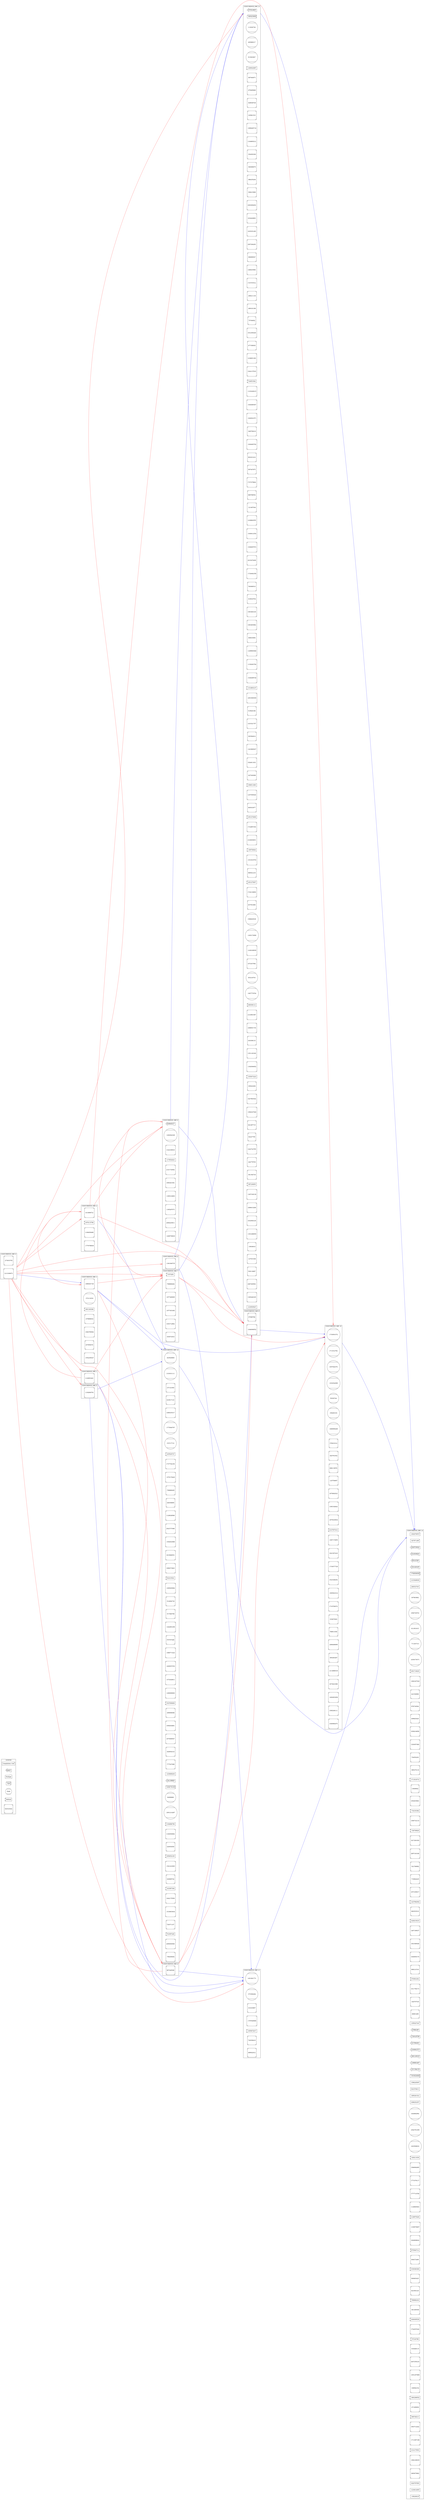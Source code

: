 digraph G {
    compound = true;
    rankdir = "LR";
    nodesep= 0.5;
    ranksep =  10;
    subgraph "cluster_-1" {
        color=black;

        Compilation_Unit [shape="note"] Import [shape="lpromoter"] Package [shape="folder"] Type [shape="box3d"] Field [shape="Mcircle"] Method [shape="component"] Instruction [shape="Msquare"]

        label = "LEGEND";
    }
// Color on nodes
// NODE [style=filled, fillcolor=red]

// Shape on nodes
// NODE [shape="tripleoctagon"]
    "-1002576972" [shape="note"]
    "1975519655" [shape="lpromoter"]
    "1636645377" [shape="lpromoter"]
    "-695423858" [shape="box3d"]
    "113930736" [shape="Mcircle"]
    "405989317" [shape="Mcircle"]
    "913943847" [shape="Mcircle"]
    "-1492944349" [shape="Mcircle"]
    "-1260022667" [shape="component"]
    "-867640071" [shape="Msquare"]
    "-679495660" [shape="Msquare"]
    "-829638728" [shape="Msquare"]
    "145961533" [shape="Msquare"]
    "-1999265718" [shape="Msquare"]
    "1164865212" [shape="Msquare"]
    "-554505309" [shape="Msquare"]
    "-560089075" [shape="Msquare"]
    "-986255204" [shape="Msquare"]
    "-508215990" [shape="Msquare"]
    "2063006452" [shape="Msquare"]
    "1634426801" [shape="Msquare"]
    "1635351283" [shape="Msquare"]
    "2007284291" [shape="Msquare"]
    "396899547" [shape="Msquare"]
    "1466435981" [shape="Msquare"]
    "1747578721" [shape="Msquare"]
    "-499211130" [shape="Msquare"]
    "-499181308" [shape="Msquare"]
    "75706952" [shape="Msquare"]
    "1912300240" [shape="Msquare"]
    "477358930" [shape="Msquare"]
    "1238651393" [shape="Msquare"]
    "1042137919" [shape="Msquare"]
    "724651944" [shape="component"]
    "-1103249215" [shape="Msquare"]
    "-1926489367" [shape="Msquare"]
    "-1640041971" [shape="Msquare"]
    "-949709219" [shape="Msquare"]
    "-1928495782" [shape="Msquare"]
    "863431414" [shape="Msquare"]
    "587047875" [shape="Msquare"]
    "1727279842" [shape="Msquare"]
    "688788554" [shape="Msquare"]
    "-121467044" [shape="Msquare"]
    "1438862555" [shape="Msquare"]
    "-1049412354" [shape="Msquare"]
    "-1048487872" [shape="Msquare"]
    "2015470209" [shape="Msquare"]
    "-1720462358" [shape="Msquare"]
    "760089510" [shape="Msquare"]
    "-619618704" [shape="Msquare"]
    "1063464140" [shape="Msquare"]
    "1063493962" [shape="Msquare"]
    "-908035991" [shape="Msquare"]
    "-1299983948" [shape="Msquare"]
    "-1150283794" [shape="Msquare"]
    "1324190916" [shape="Msquare"]
    "-1528298726" [shape="Msquare"]
    "-1314804147" [shape="component"]
    "-2001983939" [shape="Msquare"]
    "519920186" [shape="Msquare"]
    "1433321707" [shape="Msquare"]
    "383564614" [shape="Msquare"]
    "-1423860027" [shape="Msquare"]
    "1924611831" [shape="Msquare"]
    "-627545099" [shape="Msquare"]
    "1396511683" [shape="component"]
    "1257056526" [shape="Msquare"]
    "965933977" [shape="Msquare"]
    "1451274046" [shape="component"]
    "1722887254" [shape="Msquare"]
    "2140454931" [shape="Msquare"]
    "-1176544421" [shape="component"]
    "2141734562" [shape="Msquare"]
    "1965261581" [shape="Msquare"]
    "-1395316893" [shape="Msquare"]
    "-1395287071" [shape="Msquare"]
    "71674281" [shape="component"]
    "-798888484" [shape="Msquare"]
    "-1977480905" [shape="Msquare"]
    "-1977451083" [shape="Msquare"]
    "-109750644" [shape="component"]
    "-1031816793" [shape="Msquare"]
    "969541219" [shape="Msquare"]
    "1451275007" [shape="component"]
    "1720139850" [shape="Msquare"]
    "837551890" [shape="Msquare"]
    "-827871280" [shape="note"]
    "-2029730042" [shape="lpromoter"]
    "1014530624" [shape="lpromoter"]
    "-89141548" [shape="lpromoter"]
    "1351325195" [shape="lpromoter"]
    "-1708509056" [shape="box3d"]
    "1315049939" [shape="rectangle"]
    "260533745" [shape="rectangle"]
    "307803862" [shape="Mcircle"]
    "1956736703" [shape="Mcircle"]
    "-825929865" [shape="Mcircle"]
    "1333031111" [shape="Mcircle"]
    "811951915" [shape="Mcircle"]
    "-711447313" [shape="Mcircle"]
    "-2039176371" [shape="Mcircle"]
    "-1730591572" [shape="Mcircle"]
    "1711612792" [shape="Mcircle"]
    "1007944376" [shape="Mcircle"]
    "-1032542090" [shape="Mcircle"]
    "55250744" [shape="Mcircle"]
    "-356493191" [shape="Mcircle"]
    "-1869990269" [shape="Mcircle"]
    "1451991773" [shape="Mcircle"]
    "-573506284" [shape="Mcircle"]
    "1586645038" [shape="Mcircle"]
    "-1293174569" [shape="Mcircle"]
    "1651718025" [shape="component"]
    "-1692347520" [shape="Msquare"]
    "421536990" [shape="Msquare"]
    "978730594" [shape="Msquare"]
    "409825420" [shape="Msquare"]
    "1838216656" [shape="Msquare"]
    "1320457484" [shape="Msquare"]
    "-704552201" [shape="Msquare"]
    "-985270116" [shape="Msquare"]
    "-1713018731" [shape="component"]
    "13849842" [shape="Msquare"]
    "1052635661" [shape="Msquare"]
    "-734191992" [shape="component"]
    "1590732133" [shape="Msquare"]
    "157141950" [shape="Msquare"]
    "1120853261" [shape="Msquare"]
    "2084425811" [shape="Msquare"]
    "378033314" [shape="Msquare"]
    "-820791052" [shape="Msquare"]
    "696115878" [shape="Msquare"]
    "-125756997" [shape="Msquare"]
    "1875692523" [shape="Msquare"]
    "1365192824" [shape="Msquare"]
    "-2078325834" [shape="Msquare"]
    "867440548" [shape="Msquare"]
    "1452712862" [shape="Msquare"]
    "-728706820" [shape="component"]
    "1617281930" [shape="Msquare"]
    "2097163166" [shape="Msquare"]
    "-521768982" [shape="Msquare"]
    "-719844225" [shape="Msquare"]
    "1673190017" [shape="Msquare"]
    "-1227962002" [shape="component"]
    "660353519" [shape="Msquare"]
    "619517133" [shape="Msquare"]
    "-273933705" [shape="Msquare"]
    "331819907" [shape="Msquare"]
    "97989786" [shape="Msquare"]
    "-1438169939" [shape="Msquare"]
    "1428219233" [shape="component"]
    "1467189037" [shape="Msquare"]
    "1501569549" [shape="Msquare"]
    "1040650170" [shape="Msquare"]
    "668121516" [shape="Msquare"]
    "370591454" [shape="component"]
    "1011756173" [shape="Msquare"]
    "1480435317" [shape="Msquare"]
    "1213180873" [shape="Msquare"]
    "-1787649080" [shape="Msquare"]
    "-1046098552" [shape="Msquare"]
    "1672437861" [shape="Msquare"]
    "-344707535" [shape="Msquare"]
    "-80801485" [shape="Msquare"]
    "-1395427241" [shape="note"]
    "-27984166" [shape="lpromoter"]
    "-1729125796" [shape="lpromoter"]
    "1317594391" [shape="lpromoter"]
    "-2104941573" [shape="lpromoter"]
    "-1681129318" [shape="lpromoter"]
    "-1199691487" [shape="lpromoter"]
    "-1571780178" [shape="lpromoter"]
    "-1919020858" [shape="box3d"]
    "-1596245097" [shape="rectangle"]
    "923370813" [shape="rectangle"]
    "-1895261521" [shape="rectangle"]
    "1098252357" [shape="rectangle"]
    "-1775940797" [shape="Mcircle"]
    "1444862992" [shape="Mcircle"]
    "370717715" [shape="Mcircle"]
    "-2042761458" [shape="Mcircle"]
    "1203506816" [shape="Mcircle"]
    "853218703" [shape="Mcircle"]
    "-1907779792" [shape="Mcircle"]
    "408306112" [shape="component"]
    "2143961967" [shape="Msquare"]
    "1698051735" [shape="Msquare"]
    "-529211639" [shape="component"]
    "1596992695" [shape="Msquare"]
    "1773378117" [shape="Msquare"]
    "1777714769" [shape="Msquare"]
    "-1149805061" [shape="Msquare"]
    "-435520727" [shape="component"]
    "1737704159" [shape="Msquare"]
    "-1570176420" [shape="Msquare"]
    "-799889265" [shape="Msquare"]
    "349358895" [shape="Msquare"]
    "1128028568" [shape="Msquare"]
    "1414886721" [shape="Msquare"]
    "-1889291720" [shape="Msquare"]
    "2022737466" [shape="Msquare"]
    "1128975426" [shape="component"]
    "-1338576607" [shape="Msquare"]
    "1826808624" [shape="Msquare"]
    "-1504043980" [shape="Msquare"]
    "1815666551" [shape="Msquare"]
    "1898373843" [shape="Msquare"]
    "636398133" [shape="Msquare"]
    "1351145160" [shape="Msquare"]
    "-1392560652" [shape="Msquare"]
    "532315541" [shape="component"]
    "-1095005992" [shape="Msquare"]
    "-514094730" [shape="Msquare"]
    "-517484780" [shape="Msquare"]
    "875064712" [shape="component"]
    "809272489" [shape="Msquare"]
    "-1555073223" [shape="component"]
    "169422264" [shape="Msquare"]
    "1627983544" [shape="Msquare"]
    "-1994327040" [shape="Msquare"]
    "641497715" [shape="Msquare"]
    "-930572933" [shape="Msquare"]
    "-1408759630" [shape="Msquare"]
    "82227700" [shape="Msquare"]
    "1539360360" [shape="component"]
    "848483425" [shape="Msquare"]
    "821854120" [shape="Msquare"]
    "-1442891458" [shape="Msquare"]
    "570707408" [shape="Msquare"]
    "-1989771023" [shape="Msquare"]
    "1422722785" [shape="Msquare"]
    "-442778763" [shape="Msquare"]
    "-941362724" [shape="Msquare"]
    "799868236" [shape="component"]
    "-661490508" [shape="Msquare"]
    "1646406528" [shape="component"]
    "1754557636" [shape="Msquare"]
    "-587236955" [shape="component"]
    "-1267329136" [shape="Msquare"]
    "1899015299" [shape="Msquare"]
    "1632564120" [shape="Msquare"]
    "-57234788" [shape="component"]
    "-818448115" [shape="Msquare"]
    "2047255218" [shape="Msquare"]
    "-1051257889" [shape="Msquare"]
    "-166562152" [shape="Msquare"]
    "-1605870793" [shape="Msquare"]
    "-1572026811" [shape="Msquare"]
    "-1490696963" [shape="Msquare"]
    "-1572026811" [shape="Msquare"]
    "-1490696963" [shape="Msquare"]
    "-1301488050" [shape="Msquare"]
    "-19936910" [shape="Msquare"]
    "-127915166" [shape="Msquare"]
    "-19936910" [shape="Msquare"]
    "-127915166" [shape="Msquare"]
    "1527858608" [shape="component"]
    "-499096088" [shape="Msquare"]
    "1956454881" [shape="Msquare"]
    "-1963296552" [shape="component"]
    "-471490602" [shape="Msquare"]
    "398749213" [shape="component"]
    "1903712242" [shape="Msquare"]
    "-1711697198" [shape="Msquare"]
    "2127557414" [shape="component"]
    "-1067174955" [shape="Msquare"]
    "1921507418" [shape="Msquare"]
    "-1730577729" [shape="Msquare"]
    "1523348254" [shape="Msquare"]
    "-1905943314" [shape="Msquare"]
    "1716790074" [shape="Msquare"]
    "-535675091" [shape="Msquare"]
    "788913356" [shape="Msquare"]
    "-2066486995" [shape="Msquare"]
    "-665283267" [shape="Msquare"]
    "-2114868318" [shape="Msquare"]
    "1873623398" [shape="Msquare"]
    "-1693653058" [shape="Msquare"]
    "1585206111" [shape="Msquare"]
    "1040984475" [shape="Msquare"]
    "-1655672017" [shape="component"]
    "728358419" [shape="Msquare"]
    "-1192800791" [shape="Msquare"]
    "-1361949735" [shape="Msquare"]
    "489922012" [shape="Msquare"]
    "1314175503" [shape="component"]
    "-1992169035" [shape="Msquare"]
    "1865675862" [shape="Msquare"]
    "1875069547" [shape="Msquare"]
    "-929054310" [shape="Msquare"]
    "-777527098" [shape="Msquare"]
    "538116687" [shape="Msquare"]
    "2067409561" [shape="Msquare"]
    "1365446165" [shape="Msquare"]
    "1620797850" [shape="rectangle"]
    "-1230614855" [shape="rectangle"]
    "-1230680203" [shape="rectangle"]
    "-1230505627" [shape="rectangle"]
    "-108249419" [shape="note"]
    "1341196663" [shape="lpromoter"]
    "1438174130" [shape="box3d"]
    "92698680" [shape="Mcircle"]
    "-2001214287" [shape="Mcircle"]
    "-372112032" [shape="Mcircle"]
    "1164886796" [shape="component"]
    "1184500684" [shape="Msquare"]
    "320054500" [shape="Msquare"]
    "1959052165" [shape="component"]
    "-1541223083" [shape="Msquare"]
    "320689744" [shape="Msquare"]
    "1801340366" [shape="component"]
    "-479686834" [shape="Msquare"]
    "-1062785062" [shape="Msquare"]
    "257859476" [shape="Msquare"]
    "-432587364" [shape="component"]
    "1642175558" [shape="Msquare"]
    "-1519653934" [shape="Msquare"]
    "-1552259327" [shape="Msquare"]
    "729371107" [shape="Msquare"]
    "1676115796" [shape="component"]
    "1168459488" [shape="Msquare"]
    "-1776798838" [shape="Msquare"]
    "741897428" [shape="component"]
    "2090000560" [shape="Msquare"]
    "-786208492" [shape="Msquare"]
    subgraph "cluster_0" {
        color=black;
        node [style=filled,color=white];
        "1213180873"; "-273933705";
        label = "COOCURENCE_GRP_0";
    }
    subgraph "cluster_1" {
        color=black;
        node [style=filled,color=white];
        "1120853261";
        label = "COOCURENCE_GRP_1";
    }
    subgraph "cluster_2" {
        color=black;
        node [style=filled,color=white];
        "1414886721"; "1676115796"; "1168459488"; "-1776798838";
        label = "COOCURENCE_GRP_2";
    }
    subgraph "cluster_3" {
        color=black;
        node [style=filled,color=white];
        "-1889291720"; "-372112032"; "-1552259327"; "1801340366"; "-479686834"; "-1062785062"; "257859476";
        label = "COOCURENCE_GRP_3";
    }
    subgraph "cluster_4" {
        color=black;
        node [style=filled,color=white];
        "867440548";
        label = "COOCURENCE_GRP_4";
    }
    subgraph "cluster_5" {
        color=black;
        node [style=filled,color=white];
        "-1192800791";
        label = "COOCURENCE_GRP_5";
    }
    subgraph "cluster_6" {
        color=black;
        node [style=filled,color=white];
        "1636645377"; "-1492944349"; "1324190916"; "-1176544421"; "2141734562"; "1965261581"; "-1395316893"; "-1395287071"; "2084425811"; "-1408759630";
        label = "COOCURENCE_GRP_6";
    }
    subgraph "cluster_7" {
        color=black;
        node [style=filled,color=white];
        "71674281"; "-798888484"; "-1977480905"; "-1977451083"; "1452712862"; "-930572933";
        label = "COOCURENCE_GRP_7";
    }
    subgraph "cluster_8" {
        color=black;
        node [style=filled,color=white];
        "-1361949735";
        label = "COOCURENCE_GRP_8";
    }
    subgraph "cluster_9" {
        color=black;
        node [style=filled,color=white];
        "-1046098552"; "97989786";
        label = "COOCURENCE_GRP_9";
    }
    subgraph "cluster_10" {
        color=black;
        node [style=filled,color=white];
        "-1730591572"; "1711612792"; "1007944376"; "-1032542090"; "55250744"; "-356493191"; "-1869990269"; "378033314"; "-820791052"; "696115878"; "-125756997"; "1875692523"; "1365192824"; "-2078325834"; "2127557414"; "-1067174955"; "1921507418"; "-1730577729"; "1523348254"; "-1905943314"; "1716790074"; "-535675091"; "788913356"; "-2066486995"; "-665283267"; "-2114868318"; "1873623398"; "-1693653058"; "1585206111"; "1040984475";
        label = "COOCURENCE_GRP_10";
    }
    subgraph "cluster_11" {
        color=black;
        node [style=filled,color=white];
        "1451991773"; "-573506284"; "-1787649080"; "331819907"; "-1655672017"; "728358419"; "489922012";
        label = "COOCURENCE_GRP_11";
    }
    subgraph "cluster_12" {
        color=black;
        node [style=filled,color=white];
        "-825929865"; "1333031111"; "157141950"; "1480435317"; "619517133"; "-1775940797"; "370717715"; "-1605870793"; "-1572026811"; "-1490696963"; "-1504043980"; "1815666551"; "1898373843"; "-1442891458"; "570707408"; "-1989771023"; "1875069547"; "-929054310"; "-777527098"; "-435520727"; "1737704159"; "-1570176420"; "-799889265"; "349358895"; "1128028568"; "2022737466"; "532315541"; "-1095005992"; "-514094730"; "-517484780"; "1527858608"; "-499096088"; "1956454881"; "-1230680203"; "1341196663"; "1438174130"; "92698680"; "-2001214287"; "-432587364"; "1642175558"; "-1519653934"; "729371107"; "741897428"; "2090000560"; "-786208492"; "1164886796"; "1184500684"; "320054500"; "1959052165"; "-1541223083"; "320689744";
        label = "COOCURENCE_GRP_12";
    }
    subgraph "cluster_13" {
        color=black;
        node [style=filled,color=white];
        "1975519655"; "-695423858"; "113930736"; "405989317"; "913943847"; "724651944"; "-1103249215"; "-1926489367"; "-1640041971"; "-949709219"; "-1928495782"; "863431414"; "587047875"; "1727279842"; "688788554"; "-121467044"; "1438862555"; "-1049412354"; "-1048487872"; "2015470209"; "-1720462358"; "760089510"; "-619618704"; "1063464140"; "1063493962"; "-908035991"; "-1299983948"; "-1150283794"; "-1528298726"; "-1314804147"; "-2001983939"; "519920186"; "1433321707"; "383564614"; "-1423860027"; "1924611831"; "-627545099"; "-1260022667"; "-867640071"; "-679495660"; "-829638728"; "145961533"; "-1999265718"; "1164865212"; "-554505309"; "-560089075"; "-986255204"; "-508215990"; "2063006452"; "1634426801"; "1635351283"; "2007284291"; "396899547"; "1466435981"; "1747578721"; "-499211130"; "-499181308"; "75706952"; "1912300240"; "477358930"; "1238651393"; "1042137919"; "1451274046"; "1722887254"; "2140454931"; "1451275007"; "1720139850"; "837551890"; "-109750644"; "-1031816793"; "969541219"; "1396511683"; "1257056526"; "965933977"; "1586645038"; "-1293174569"; "1672437861"; "-1438169939"; "853218703"; "-1907779792"; "-1301488050"; "-19936910"; "-127915166"; "636398133"; "1351145160"; "-1392560652"; "1422722785"; "-442778763"; "-941362724"; "538116687"; "2067409561"; "1365446165"; "-1555073223"; "169422264"; "1627983544"; "-1994327040"; "641497715"; "82227700"; "-587236955"; "-1267329136"; "1899015299"; "1632564120"; "408306112"; "2143961967"; "1698051735"; "-1230505627";
        label = "COOCURENCE_GRP_13";
    }
    subgraph "cluster_14" {
        color=black;
        node [style=filled,color=white];
        "-1002576972"; "-827871280"; "-2029730042"; "1014530624"; "-89141548"; "1351325195"; "-1708509056"; "1315049939"; "260533745"; "307803862"; "1956736703"; "811951915"; "-711447313"; "-2039176371"; "-734191992"; "1590732133"; "1428219233"; "1467189037"; "1501569549"; "1040650170"; "668121516"; "370591454"; "1011756173"; "-344707535"; "-80801485"; "-1227962002"; "660353519"; "-728706820"; "1617281930"; "2097163166"; "-521768982"; "-719844225"; "1673190017"; "1651718025"; "-1692347520"; "421536990"; "978730594"; "409825420"; "1838216656"; "1320457484"; "-704552201"; "-985270116"; "-1713018731"; "13849842"; "1052635661"; "-1395427241"; "-27984166"; "-1729125796"; "1317594391"; "-2104941573"; "-1681129318"; "-1199691487"; "-1571780178"; "-1919020858"; "-1596245097"; "923370813"; "-1895261521"; "1098252357"; "1444862992"; "-2042761458"; "1203506816"; "-529211639"; "1596992695"; "1773378117"; "1777714769"; "-1149805061"; "398749213"; "1903712242"; "-1711697198"; "-57234788"; "-818448115"; "2047255218"; "-1051257889"; "-166562152"; "-1963296552"; "-471490602"; "875064712"; "809272489"; "1646406528"; "1754557636"; "1128975426"; "-1338576607"; "1826808624"; "1539360360"; "848483425"; "821854120"; "1314175503"; "-1992169035"; "1865675862"; "799868236"; "-661490508"; "1620797850"; "-1230614855"; "-108249419";
        label = "COOCURENCE_GRP_14";
    }
    "1213180873" -> "-1889291720" [ ltail = cluster_0; lhead = cluster_3; color="blue"]
    "1213180873" -> "1120853261" [ ltail = cluster_0; lhead = cluster_1; arrowhead=normalicurvecurve; color="red";]
    "1213180873" -> "1414886721" [ ltail = cluster_0; lhead = cluster_2; arrowhead=normalicurvecurve; color="red";]
    "1213180873" -> "867440548" [ ltail = cluster_0; lhead = cluster_4; arrowhead=normalicurvecurve; color="red";]
    "1213180873" -> "-1192800791" [ ltail = cluster_0; lhead = cluster_5; arrowhead=normalicurvecurve; color="red";]
    "1213180873" -> "1636645377" [ ltail = cluster_0; lhead = cluster_6; arrowhead=normalicurvecurve; color="red";]
    "1213180873" -> "71674281" [ ltail = cluster_0; lhead = cluster_7; arrowhead=normalicurvecurve; color="red";]
    "1213180873" -> "-1361949735" [ ltail = cluster_0; lhead = cluster_8; arrowhead=normalicurvecurve; color="red";]
    "1213180873" -> "-1046098552" [ ltail = cluster_0; lhead = cluster_9; arrowhead=normalicurvecurve; color="red";]
    "1213180873" -> "1451991773" [ ltail = cluster_0; lhead = cluster_11; arrowhead=normalicurvecurve; color="red";]
    "1213180873" -> "1975519655" [ ltail = cluster_0; lhead = cluster_13; arrowhead=normalicurvecurve; color="red";]
    "1120853261" -> "-1046098552" [ ltail = cluster_1; lhead = cluster_9; color="blue"]
    "1120853261" -> "1451991773" [ ltail = cluster_1; lhead = cluster_11; color="blue"]
    "1120853261" -> "1414886721" [ ltail = cluster_1; lhead = cluster_2; arrowhead=normalicurvecurve; color="red";]
    "1120853261" -> "867440548" [ ltail = cluster_1; lhead = cluster_4; arrowhead=normalicurvecurve; color="red";]
    "1120853261" -> "71674281" [ ltail = cluster_1; lhead = cluster_7; arrowhead=normalicurvecurve; color="red";]
    "1414886721" -> "-825929865" [ ltail = cluster_2; lhead = cluster_12; color="blue"]
    "1414886721" -> "-1889291720" [ ltail = cluster_2; lhead = cluster_3; arrowhead=normalicurvecurve; color="red";]
    "1414886721" -> "1636645377" [ ltail = cluster_2; lhead = cluster_6; arrowhead=normalicurvecurve; color="red";]
    "1414886721" -> "-1046098552" [ ltail = cluster_2; lhead = cluster_9; arrowhead=normalicurvecurve; color="red";]
    "1414886721" -> "-1730591572" [ ltail = cluster_2; lhead = cluster_10; arrowhead=normalicurvecurve; color="red";]
    "-1889291720" -> "-1730591572" [ ltail = cluster_3; lhead = cluster_10; color="blue"]
    "-1889291720" -> "-825929865" [ ltail = cluster_3; lhead = cluster_12; color="blue"]
    "-1889291720" -> "867440548" [ ltail = cluster_3; lhead = cluster_4; arrowhead=normalicurvecurve; color="red";]
    "-1889291720" -> "71674281" [ ltail = cluster_3; lhead = cluster_7; arrowhead=normalicurvecurve; color="red";]
    "867440548" -> "1451991773" [ ltail = cluster_4; lhead = cluster_11; color="blue"]
    "867440548" -> "1636645377" [ ltail = cluster_4; lhead = cluster_6; arrowhead=normalicurvecurve; color="red";]
    "867440548" -> "-1046098552" [ ltail = cluster_4; lhead = cluster_9; arrowhead=normalicurvecurve; color="red";]
    "867440548" -> "-1730591572" [ ltail = cluster_4; lhead = cluster_10; arrowhead=normalicurvecurve; color="red";]
    "-1192800791" -> "1451991773" [ ltail = cluster_5; lhead = cluster_11; color="blue"]
    "-1192800791" -> "-825929865" [ ltail = cluster_5; lhead = cluster_12; color="blue"]
    "1636645377" -> "-1046098552" [ ltail = cluster_6; lhead = cluster_9; color="blue"]
    "1636645377" -> "1975519655" [ ltail = cluster_6; lhead = cluster_13; color="blue"]
    "1636645377" -> "71674281" [ ltail = cluster_6; lhead = cluster_7; arrowhead=normalicurvecurve; color="red";]
    "71674281" -> "1975519655" [ ltail = cluster_7; lhead = cluster_13; color="blue"]
    "71674281" -> "-1046098552" [ ltail = cluster_7; lhead = cluster_9; arrowhead=normalicurvecurve; color="red";]
    "71674281" -> "-1730591572" [ ltail = cluster_7; lhead = cluster_10; arrowhead=normalicurvecurve; color="red";]
    "-1361949735" -> "1451991773" [ ltail = cluster_8; lhead = cluster_11; color="blue"]
    "-1361949735" -> "1975519655" [ ltail = cluster_8; lhead = cluster_13; color="blue"]
    "-1046098552" -> "-1730591572" [ ltail = cluster_9; lhead = cluster_10; color="blue"]
    "-1730591572" -> "-1002576972" [ ltail = cluster_10; lhead = cluster_14; color="blue"]
    "1451991773" -> "-1002576972" [ ltail = cluster_11; lhead = cluster_14; color="blue"]
    "-825929865" -> "-1002576972" [ ltail = cluster_12; lhead = cluster_14; color="blue"]
    "1975519655" -> "-1002576972" [ ltail = cluster_13; lhead = cluster_14; color="blue"]
}